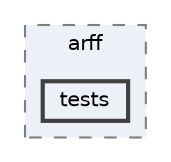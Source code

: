 digraph "/home/jam/Research/IRES-2025/dev/src/llm-scripts/testing/hypothesis-testing/hyp-env/lib/python3.12/site-packages/scipy/io/arff/tests"
{
 // LATEX_PDF_SIZE
  bgcolor="transparent";
  edge [fontname=Helvetica,fontsize=10,labelfontname=Helvetica,labelfontsize=10];
  node [fontname=Helvetica,fontsize=10,shape=box,height=0.2,width=0.4];
  compound=true
  subgraph clusterdir_7c055a92984b3125452245329707be63 {
    graph [ bgcolor="#edf0f7", pencolor="grey50", label="arff", fontname=Helvetica,fontsize=10 style="filled,dashed", URL="dir_7c055a92984b3125452245329707be63.html",tooltip=""]
  dir_0cf899079a40ed91aaf991904c800f1d [label="tests", fillcolor="#edf0f7", color="grey25", style="filled,bold", URL="dir_0cf899079a40ed91aaf991904c800f1d.html",tooltip=""];
  }
}
